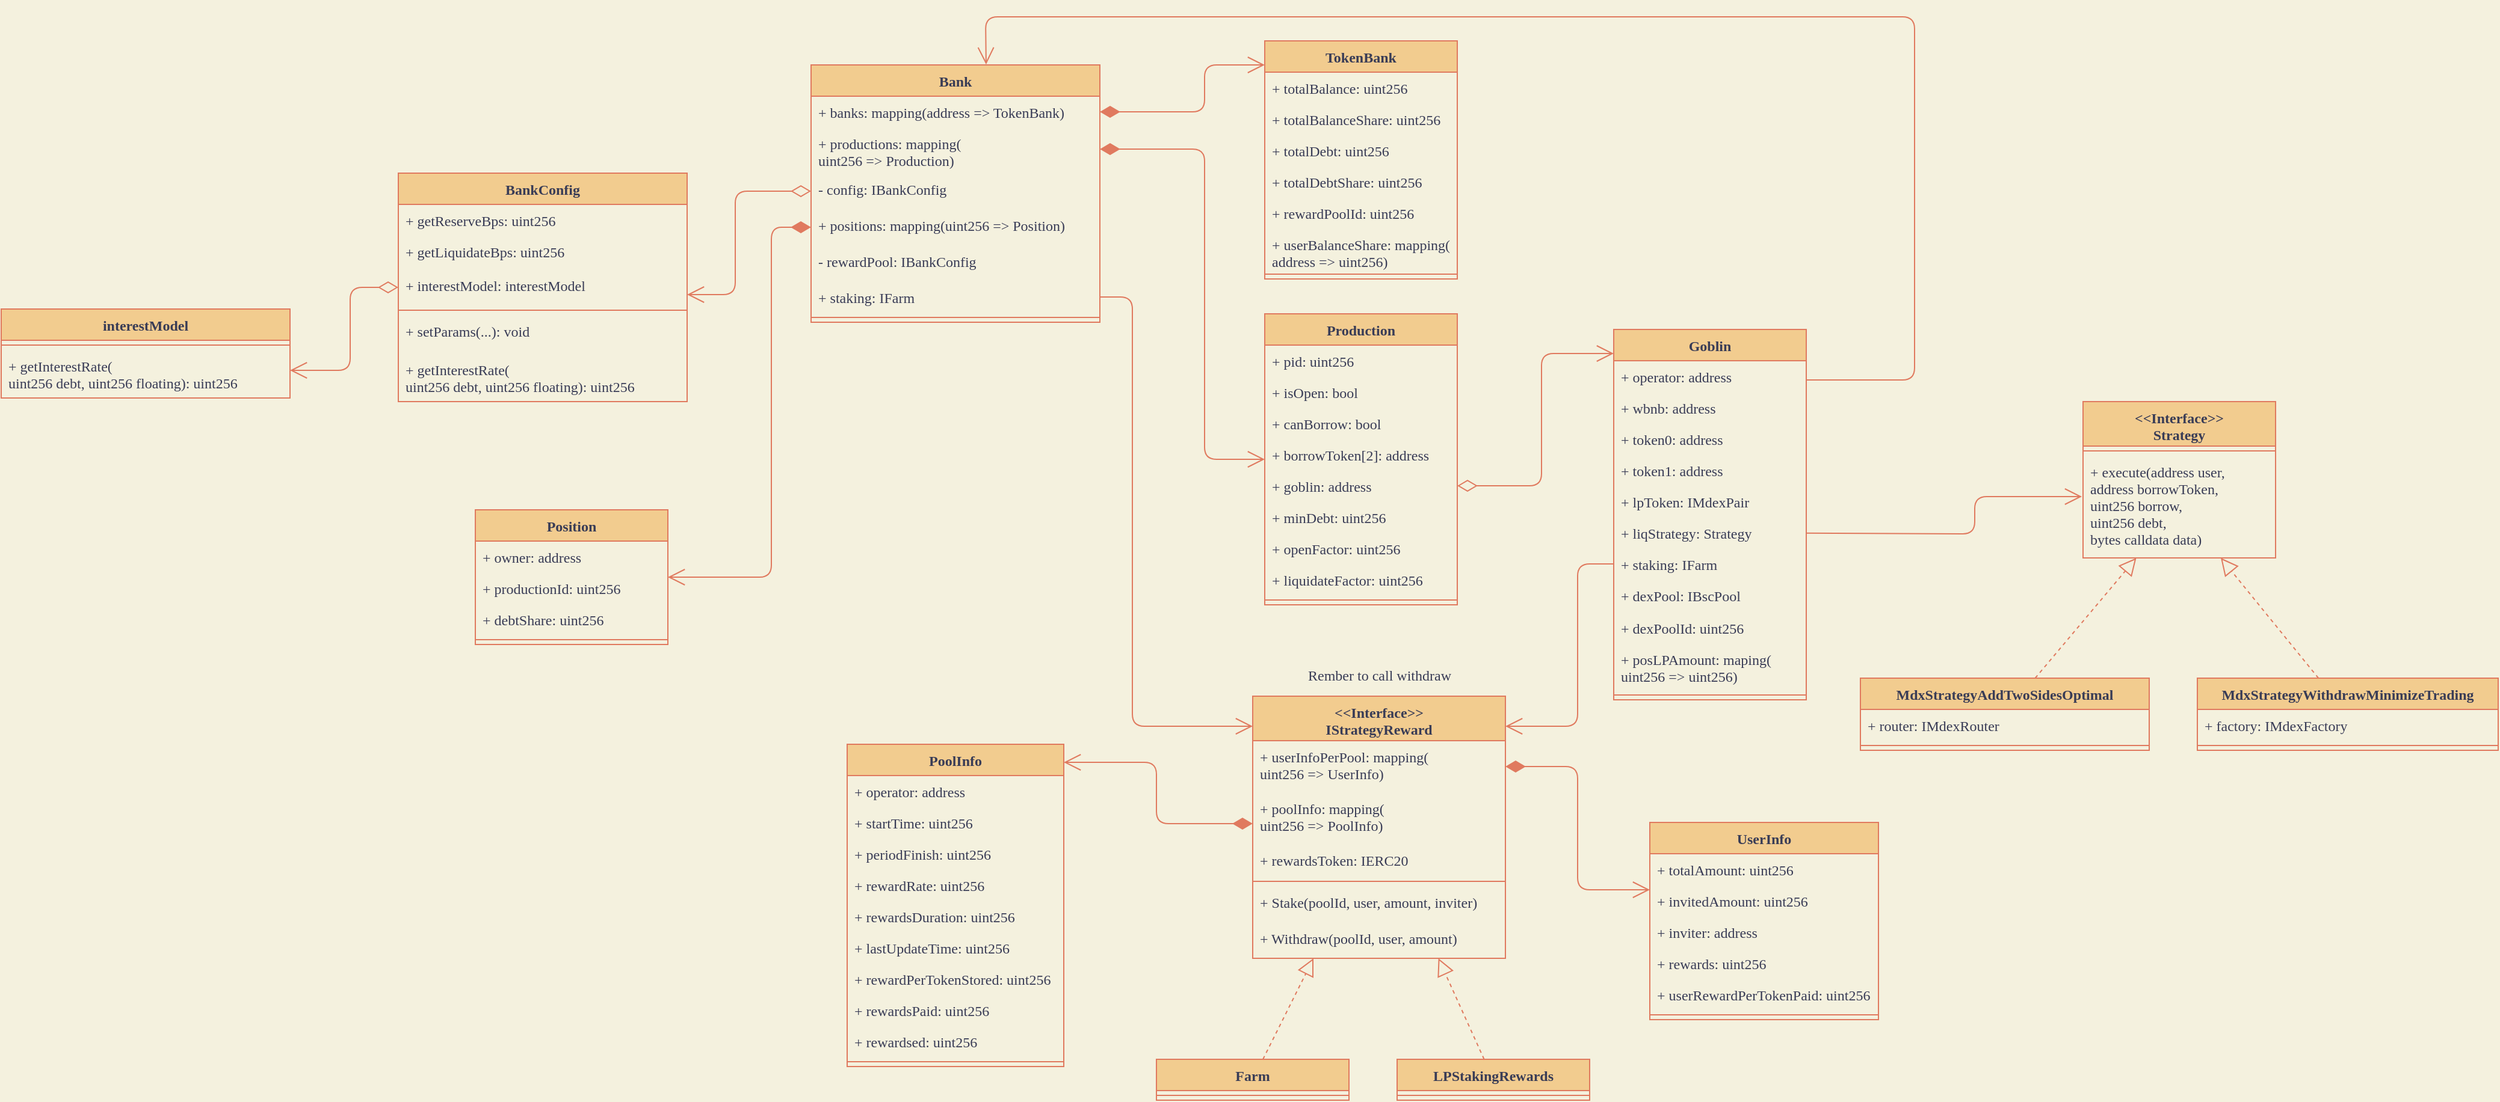 <mxfile>
    <diagram id="jswmAK12UX1AshvY_wTH" name="Page-1">
        <mxGraphModel dx="1374" dy="790" grid="1" gridSize="10" guides="1" tooltips="1" connect="1" arrows="1" fold="1" page="1" pageScale="1" pageWidth="827" pageHeight="1169" background="#F4F1DE" math="0" shadow="0">
            <root>
                <mxCell id="0"/>
                <mxCell id="1" parent="0"/>
                <mxCell id="24" value="Bank" style="swimlane;fontStyle=1;align=center;verticalAlign=top;childLayout=stackLayout;horizontal=1;startSize=26;horizontalStack=0;resizeParent=1;resizeParentMax=0;resizeLast=0;collapsible=1;marginBottom=0;fillColor=#F2CC8F;strokeColor=#E07A5F;fontColor=#393C56;fontFamily=Times New Roman;" parent="1" vertex="1">
                    <mxGeometry x="693" y="60" width="240" height="214" as="geometry"/>
                </mxCell>
                <mxCell id="25" value="+ banks: mapping(address =&gt; TokenBank)" style="text;strokeColor=none;fillColor=none;align=left;verticalAlign=top;spacingLeft=4;spacingRight=4;overflow=hidden;rotatable=0;points=[[0,0.5],[1,0.5]];portConstraint=eastwest;fontColor=#393C56;fontFamily=Times New Roman;" parent="24" vertex="1">
                    <mxGeometry y="26" width="240" height="26" as="geometry"/>
                </mxCell>
                <mxCell id="26" value="+ productions: mapping(&#10;uint256 =&gt; Production)" style="text;strokeColor=none;fillColor=none;align=left;verticalAlign=top;spacingLeft=4;spacingRight=4;overflow=hidden;rotatable=0;points=[[0,0.5],[1,0.5]];portConstraint=eastwest;fontColor=#393C56;fontFamily=Times New Roman;" parent="24" vertex="1">
                    <mxGeometry y="52" width="240" height="38" as="geometry"/>
                </mxCell>
                <mxCell id="57" value="- config: IBankConfig" style="text;strokeColor=none;fillColor=none;align=left;verticalAlign=top;spacingLeft=4;spacingRight=4;overflow=hidden;rotatable=0;points=[[0,0.5],[1,0.5]];portConstraint=eastwest;fontColor=#393C56;fontFamily=Times New Roman;" parent="24" vertex="1">
                    <mxGeometry y="90" width="240" height="30" as="geometry"/>
                </mxCell>
                <mxCell id="27" value="+ positions: mapping(uint256 =&gt; Position)" style="text;strokeColor=none;fillColor=none;align=left;verticalAlign=top;spacingLeft=4;spacingRight=4;overflow=hidden;rotatable=0;points=[[0,0.5],[1,0.5]];portConstraint=eastwest;fontColor=#393C56;fontFamily=Times New Roman;" parent="24" vertex="1">
                    <mxGeometry y="120" width="240" height="30" as="geometry"/>
                </mxCell>
                <mxCell id="148" value="- rewardPool: IBankConfig" style="text;strokeColor=none;fillColor=none;align=left;verticalAlign=top;spacingLeft=4;spacingRight=4;overflow=hidden;rotatable=0;points=[[0,0.5],[1,0.5]];portConstraint=eastwest;fontColor=#393C56;fontFamily=Times New Roman;" parent="24" vertex="1">
                    <mxGeometry y="150" width="240" height="30" as="geometry"/>
                </mxCell>
                <mxCell id="153" value="+ staking: IFarm" style="text;strokeColor=none;fillColor=none;align=left;verticalAlign=top;spacingLeft=4;spacingRight=4;overflow=hidden;rotatable=0;points=[[0,0.5],[1,0.5]];portConstraint=eastwest;fontColor=#393C56;fontFamily=Times New Roman;" parent="24" vertex="1">
                    <mxGeometry y="180" width="240" height="26" as="geometry"/>
                </mxCell>
                <mxCell id="28" value="" style="line;strokeWidth=1;fillColor=none;align=left;verticalAlign=middle;spacingTop=-1;spacingLeft=3;spacingRight=3;rotatable=0;labelPosition=right;points=[];portConstraint=eastwest;strokeColor=#E07A5F;fontColor=#393C56;fontFamily=Times New Roman;labelBackgroundColor=#F4F1DE;" parent="24" vertex="1">
                    <mxGeometry y="206" width="240" height="8" as="geometry"/>
                </mxCell>
                <mxCell id="32" value="TokenBank" style="swimlane;fontStyle=1;align=center;verticalAlign=top;childLayout=stackLayout;horizontal=1;startSize=26;horizontalStack=0;resizeParent=1;resizeParentMax=0;resizeLast=0;collapsible=1;marginBottom=0;fillColor=#F2CC8F;strokeColor=#E07A5F;fontColor=#393C56;fontFamily=Times New Roman;" parent="1" vertex="1">
                    <mxGeometry x="1070" y="40.0" width="160" height="198" as="geometry"/>
                </mxCell>
                <mxCell id="33" value="+ totalBalance: uint256" style="text;strokeColor=none;fillColor=none;align=left;verticalAlign=top;spacingLeft=4;spacingRight=4;overflow=hidden;rotatable=0;points=[[0,0.5],[1,0.5]];portConstraint=eastwest;fontColor=#393C56;labelBackgroundColor=none;fontFamily=Times New Roman;" parent="32" vertex="1">
                    <mxGeometry y="26" width="160" height="26" as="geometry"/>
                </mxCell>
                <mxCell id="196" value="+ totalBalanceShare: uint256" style="text;strokeColor=none;fillColor=none;align=left;verticalAlign=top;spacingLeft=4;spacingRight=4;overflow=hidden;rotatable=0;points=[[0,0.5],[1,0.5]];portConstraint=eastwest;fontColor=#393C56;labelBackgroundColor=none;fontFamily=Times New Roman;" parent="32" vertex="1">
                    <mxGeometry y="52" width="160" height="26" as="geometry"/>
                </mxCell>
                <mxCell id="34" value="+ totalDebt: uint256" style="text;strokeColor=none;fillColor=none;align=left;verticalAlign=top;spacingLeft=4;spacingRight=4;overflow=hidden;rotatable=0;points=[[0,0.5],[1,0.5]];portConstraint=eastwest;fontColor=#393C56;fontFamily=Times New Roman;" parent="32" vertex="1">
                    <mxGeometry y="78" width="160" height="26" as="geometry"/>
                </mxCell>
                <mxCell id="37" value="+ totalDebtShare: uint256" style="text;strokeColor=none;fillColor=none;align=left;verticalAlign=top;spacingLeft=4;spacingRight=4;overflow=hidden;rotatable=0;points=[[0,0.5],[1,0.5]];portConstraint=eastwest;fontColor=#393C56;fontFamily=Times New Roman;" parent="32" vertex="1">
                    <mxGeometry y="104" width="160" height="26" as="geometry"/>
                </mxCell>
                <mxCell id="147" value="+ rewardPoolId: uint256" style="text;strokeColor=none;fillColor=none;align=left;verticalAlign=top;spacingLeft=4;spacingRight=4;overflow=hidden;rotatable=0;points=[[0,0.5],[1,0.5]];portConstraint=eastwest;fontColor=#393C56;fontFamily=Times New Roman;" parent="32" vertex="1">
                    <mxGeometry y="130" width="160" height="26" as="geometry"/>
                </mxCell>
                <mxCell id="197" value="+ userBalanceShare: mapping(&#10;address =&gt; uint256)" style="text;strokeColor=none;fillColor=none;align=left;verticalAlign=top;spacingLeft=4;spacingRight=4;overflow=hidden;rotatable=0;points=[[0,0.5],[1,0.5]];portConstraint=eastwest;fontColor=#393C56;fontFamily=Times New Roman;" parent="32" vertex="1">
                    <mxGeometry y="156" width="160" height="34" as="geometry"/>
                </mxCell>
                <mxCell id="35" value="" style="line;strokeWidth=1;fillColor=none;align=left;verticalAlign=middle;spacingTop=-1;spacingLeft=3;spacingRight=3;rotatable=0;labelPosition=right;points=[];portConstraint=eastwest;strokeColor=#E07A5F;fontColor=#393C56;fontFamily=Times New Roman;labelBackgroundColor=#F4F1DE;" parent="32" vertex="1">
                    <mxGeometry y="190" width="160" height="8" as="geometry"/>
                </mxCell>
                <mxCell id="36" value="" style="endArrow=open;html=1;endSize=12;startArrow=diamondThin;startSize=14;startFill=1;edgeStyle=orthogonalEdgeStyle;align=left;verticalAlign=bottom;strokeColor=#E07A5F;fillColor=#F2CC8F;fontColor=#393C56;fontFamily=Times New Roman;labelBackgroundColor=#F4F1DE;" parent="1" source="25" target="32" edge="1">
                    <mxGeometry x="-1" y="3" relative="1" as="geometry">
                        <mxPoint x="933" y="100.004" as="sourcePoint"/>
                        <mxPoint x="989" y="130" as="targetPoint"/>
                        <Array as="points">
                            <mxPoint x="1020" y="99"/>
                            <mxPoint x="1020" y="60"/>
                        </Array>
                    </mxGeometry>
                </mxCell>
                <mxCell id="43" value="Production" style="swimlane;fontStyle=1;align=center;verticalAlign=top;childLayout=stackLayout;horizontal=1;startSize=26;horizontalStack=0;resizeParent=1;resizeParentMax=0;resizeLast=0;collapsible=1;marginBottom=0;fillColor=#F2CC8F;strokeColor=#E07A5F;fontColor=#393C56;fontFamily=Times New Roman;" parent="1" vertex="1">
                    <mxGeometry x="1070" y="267" width="160" height="242" as="geometry"/>
                </mxCell>
                <mxCell id="189" value="+ pid: uint256" style="text;strokeColor=none;fillColor=none;align=left;verticalAlign=top;spacingLeft=4;spacingRight=4;overflow=hidden;rotatable=0;points=[[0,0.5],[1,0.5]];portConstraint=eastwest;fontColor=#393C56;labelBackgroundColor=none;fontFamily=Times New Roman;" parent="43" vertex="1">
                    <mxGeometry y="26" width="160" height="26" as="geometry"/>
                </mxCell>
                <mxCell id="191" value="+ isOpen: bool" style="text;strokeColor=none;fillColor=none;align=left;verticalAlign=top;spacingLeft=4;spacingRight=4;overflow=hidden;rotatable=0;points=[[0,0.5],[1,0.5]];portConstraint=eastwest;fontColor=#393C56;fontFamily=Times New Roman;" parent="43" vertex="1">
                    <mxGeometry y="52" width="160" height="26" as="geometry"/>
                </mxCell>
                <mxCell id="193" value="+ canBorrow: bool" style="text;strokeColor=none;fillColor=none;align=left;verticalAlign=top;spacingLeft=4;spacingRight=4;overflow=hidden;rotatable=0;points=[[0,0.5],[1,0.5]];portConstraint=eastwest;fontColor=#393C56;fontFamily=Times New Roman;" parent="43" vertex="1">
                    <mxGeometry y="78" width="160" height="26" as="geometry"/>
                </mxCell>
                <mxCell id="192" value="+ borrowToken[2]: address" style="text;strokeColor=none;fillColor=none;align=left;verticalAlign=top;spacingLeft=4;spacingRight=4;overflow=hidden;rotatable=0;points=[[0,0.5],[1,0.5]];portConstraint=eastwest;fontColor=#393C56;labelBackgroundColor=none;fontFamily=Times New Roman;" parent="43" vertex="1">
                    <mxGeometry y="104" width="160" height="26" as="geometry"/>
                </mxCell>
                <mxCell id="45" value="+ goblin: address" style="text;strokeColor=none;fillColor=none;align=left;verticalAlign=top;spacingLeft=4;spacingRight=4;overflow=hidden;rotatable=0;points=[[0,0.5],[1,0.5]];portConstraint=eastwest;fontColor=#393C56;fontFamily=Times New Roman;" parent="43" vertex="1">
                    <mxGeometry y="130" width="160" height="26" as="geometry"/>
                </mxCell>
                <mxCell id="194" value="+ minDebt: uint256" style="text;strokeColor=none;fillColor=none;align=left;verticalAlign=top;spacingLeft=4;spacingRight=4;overflow=hidden;rotatable=0;points=[[0,0.5],[1,0.5]];portConstraint=eastwest;fontColor=#393C56;fontFamily=Times New Roman;" parent="43" vertex="1">
                    <mxGeometry y="156" width="160" height="26" as="geometry"/>
                </mxCell>
                <mxCell id="46" value="+ openFactor: uint256" style="text;strokeColor=none;fillColor=none;align=left;verticalAlign=top;spacingLeft=4;spacingRight=4;overflow=hidden;rotatable=0;points=[[0,0.5],[1,0.5]];portConstraint=eastwest;fontColor=#393C56;fontFamily=Times New Roman;" parent="43" vertex="1">
                    <mxGeometry y="182" width="160" height="26" as="geometry"/>
                </mxCell>
                <mxCell id="49" value="+ liquidateFactor: uint256" style="text;strokeColor=none;fillColor=none;align=left;verticalAlign=top;spacingLeft=4;spacingRight=4;overflow=hidden;rotatable=0;points=[[0,0.5],[1,0.5]];portConstraint=eastwest;fontColor=#393C56;fontFamily=Times New Roman;" parent="43" vertex="1">
                    <mxGeometry y="208" width="160" height="26" as="geometry"/>
                </mxCell>
                <mxCell id="47" value="" style="line;strokeWidth=1;fillColor=none;align=left;verticalAlign=middle;spacingTop=-1;spacingLeft=3;spacingRight=3;rotatable=0;labelPosition=right;points=[];portConstraint=eastwest;strokeColor=#E07A5F;fontColor=#393C56;fontFamily=Times New Roman;labelBackgroundColor=#F4F1DE;" parent="43" vertex="1">
                    <mxGeometry y="234" width="160" height="8" as="geometry"/>
                </mxCell>
                <mxCell id="48" value="" style="endArrow=open;html=1;endSize=12;startArrow=diamondThin;startSize=14;startFill=1;edgeStyle=orthogonalEdgeStyle;align=left;verticalAlign=bottom;strokeColor=#E07A5F;fillColor=#F2CC8F;fontColor=#393C56;fontFamily=Times New Roman;labelBackgroundColor=#F4F1DE;" parent="1" source="26" target="43" edge="1">
                    <mxGeometry x="-1" y="3" relative="1" as="geometry">
                        <mxPoint x="937" y="130" as="sourcePoint"/>
                        <mxPoint x="1020" y="280" as="targetPoint"/>
                        <Array as="points">
                            <mxPoint x="1020" y="130"/>
                            <mxPoint x="1020" y="388"/>
                        </Array>
                    </mxGeometry>
                </mxCell>
                <mxCell id="50" value="Position" style="swimlane;fontStyle=1;align=center;verticalAlign=top;childLayout=stackLayout;horizontal=1;startSize=26;horizontalStack=0;resizeParent=1;resizeParentMax=0;resizeLast=0;collapsible=1;marginBottom=0;fillColor=#F2CC8F;strokeColor=#E07A5F;fontColor=#393C56;fontFamily=Times New Roman;" parent="1" vertex="1">
                    <mxGeometry x="414" y="430" width="160" height="112" as="geometry"/>
                </mxCell>
                <mxCell id="51" value="+ owner: address" style="text;strokeColor=none;fillColor=none;align=left;verticalAlign=top;spacingLeft=4;spacingRight=4;overflow=hidden;rotatable=0;points=[[0,0.5],[1,0.5]];portConstraint=eastwest;fontColor=#393C56;labelBackgroundColor=none;fontFamily=Times New Roman;" parent="50" vertex="1">
                    <mxGeometry y="26" width="160" height="26" as="geometry"/>
                </mxCell>
                <mxCell id="52" value="+ productionId: uint256" style="text;strokeColor=none;fillColor=none;align=left;verticalAlign=top;spacingLeft=4;spacingRight=4;overflow=hidden;rotatable=0;points=[[0,0.5],[1,0.5]];portConstraint=eastwest;fontColor=#393C56;fontFamily=Times New Roman;" parent="50" vertex="1">
                    <mxGeometry y="52" width="160" height="26" as="geometry"/>
                </mxCell>
                <mxCell id="53" value="+ debtShare: uint256" style="text;strokeColor=none;fillColor=none;align=left;verticalAlign=top;spacingLeft=4;spacingRight=4;overflow=hidden;rotatable=0;points=[[0,0.5],[1,0.5]];portConstraint=eastwest;fontColor=#393C56;fontFamily=Times New Roman;" parent="50" vertex="1">
                    <mxGeometry y="78" width="160" height="26" as="geometry"/>
                </mxCell>
                <mxCell id="55" value="" style="line;strokeWidth=1;fillColor=none;align=left;verticalAlign=middle;spacingTop=-1;spacingLeft=3;spacingRight=3;rotatable=0;labelPosition=right;points=[];portConstraint=eastwest;strokeColor=#E07A5F;fontColor=#393C56;fontFamily=Times New Roman;labelBackgroundColor=#F4F1DE;" parent="50" vertex="1">
                    <mxGeometry y="104" width="160" height="8" as="geometry"/>
                </mxCell>
                <mxCell id="56" value="" style="endArrow=open;html=1;endSize=12;startArrow=diamondThin;startSize=14;startFill=1;edgeStyle=orthogonalEdgeStyle;align=left;verticalAlign=bottom;strokeColor=#E07A5F;fillColor=#F2CC8F;fontColor=#393C56;fontFamily=Times New Roman;labelBackgroundColor=#F4F1DE;" parent="1" source="27" target="50" edge="1">
                    <mxGeometry x="-1" y="3" relative="1" as="geometry">
                        <mxPoint x="670" y="210" as="sourcePoint"/>
                        <mxPoint x="1020" y="440" as="targetPoint"/>
                        <Array as="points">
                            <mxPoint x="660" y="195"/>
                            <mxPoint x="660" y="486"/>
                        </Array>
                    </mxGeometry>
                </mxCell>
                <mxCell id="58" value="BankConfig" style="swimlane;fontStyle=1;align=center;verticalAlign=top;childLayout=stackLayout;horizontal=1;startSize=26;horizontalStack=0;resizeParent=1;resizeParentMax=0;resizeLast=0;collapsible=1;marginBottom=0;fillColor=#F2CC8F;strokeColor=#E07A5F;fontColor=#393C56;fontFamily=Times New Roman;" parent="1" vertex="1">
                    <mxGeometry x="350" y="150" width="240" height="190" as="geometry"/>
                </mxCell>
                <mxCell id="59" value="+ getReserveBps: uint256" style="text;strokeColor=none;fillColor=none;align=left;verticalAlign=top;spacingLeft=4;spacingRight=4;overflow=hidden;rotatable=0;points=[[0,0.5],[1,0.5]];portConstraint=eastwest;fontColor=#393C56;fontFamily=Times New Roman;" parent="58" vertex="1">
                    <mxGeometry y="26" width="240" height="26" as="geometry"/>
                </mxCell>
                <mxCell id="60" value="+ getLiquidateBps: uint256" style="text;strokeColor=none;fillColor=none;align=left;verticalAlign=top;spacingLeft=4;spacingRight=4;overflow=hidden;rotatable=0;points=[[0,0.5],[1,0.5]];portConstraint=eastwest;fontColor=#393C56;fontFamily=Times New Roman;" parent="58" vertex="1">
                    <mxGeometry y="52" width="240" height="28" as="geometry"/>
                </mxCell>
                <mxCell id="61" value="+ interestModel: interestModel" style="text;strokeColor=none;fillColor=none;align=left;verticalAlign=top;spacingLeft=4;spacingRight=4;overflow=hidden;rotatable=0;points=[[0,0.5],[1,0.5]];portConstraint=eastwest;fontColor=#393C56;fontFamily=Times New Roman;" parent="58" vertex="1">
                    <mxGeometry y="80" width="240" height="30" as="geometry"/>
                </mxCell>
                <mxCell id="63" value="" style="line;strokeWidth=1;fillColor=none;align=left;verticalAlign=middle;spacingTop=-1;spacingLeft=3;spacingRight=3;rotatable=0;labelPosition=right;points=[];portConstraint=eastwest;strokeColor=#E07A5F;fontColor=#393C56;fontFamily=Times New Roman;labelBackgroundColor=#F4F1DE;" parent="58" vertex="1">
                    <mxGeometry y="110" width="240" height="8" as="geometry"/>
                </mxCell>
                <mxCell id="64" value="+ setParams(...): void" style="text;strokeColor=none;fillColor=none;align=left;verticalAlign=top;spacingLeft=4;spacingRight=4;overflow=hidden;rotatable=0;points=[[0,0.5],[1,0.5]];portConstraint=eastwest;fontColor=#393C56;html=1;fontFamily=Times New Roman;" parent="58" vertex="1">
                    <mxGeometry y="118" width="240" height="32" as="geometry"/>
                </mxCell>
                <mxCell id="65" value="+ getInterestRate(&lt;br&gt;uint256 debt, uint256 floating): uint256" style="text;strokeColor=none;fillColor=none;align=left;verticalAlign=top;spacingLeft=4;spacingRight=4;overflow=hidden;rotatable=0;points=[[0,0.5],[1,0.5]];portConstraint=eastwest;fontColor=#393C56;html=1;fontFamily=Times New Roman;" parent="58" vertex="1">
                    <mxGeometry y="150" width="240" height="40" as="geometry"/>
                </mxCell>
                <mxCell id="67" value="interestModel" style="swimlane;fontStyle=1;align=center;verticalAlign=top;childLayout=stackLayout;horizontal=1;startSize=26;horizontalStack=0;resizeParent=1;resizeParentMax=0;resizeLast=0;collapsible=1;marginBottom=0;fillColor=#F2CC8F;strokeColor=#E07A5F;fontColor=#393C56;fontFamily=Times New Roman;" parent="1" vertex="1">
                    <mxGeometry x="20" y="263" width="240" height="74" as="geometry"/>
                </mxCell>
                <mxCell id="72" value="" style="line;strokeWidth=1;fillColor=none;align=left;verticalAlign=middle;spacingTop=-1;spacingLeft=3;spacingRight=3;rotatable=0;labelPosition=right;points=[];portConstraint=eastwest;strokeColor=#E07A5F;fontColor=#393C56;fontFamily=Times New Roman;labelBackgroundColor=#F4F1DE;" parent="67" vertex="1">
                    <mxGeometry y="26" width="240" height="8" as="geometry"/>
                </mxCell>
                <mxCell id="74" value="+ getInterestRate(&lt;br&gt;uint256 debt, uint256 floating): uint256" style="text;strokeColor=none;fillColor=none;align=left;verticalAlign=top;spacingLeft=4;spacingRight=4;overflow=hidden;rotatable=0;points=[[0,0.5],[1,0.5]];portConstraint=eastwest;fontColor=#393C56;html=1;fontFamily=Times New Roman;" parent="67" vertex="1">
                    <mxGeometry y="34" width="240" height="40" as="geometry"/>
                </mxCell>
                <mxCell id="77" value="" style="endArrow=open;html=1;endSize=12;startArrow=diamondThin;startSize=14;startFill=0;edgeStyle=orthogonalEdgeStyle;align=left;verticalAlign=bottom;strokeColor=#E07A5F;fontColor=#393C56;fontFamily=Times New Roman;labelBackgroundColor=#F4F1DE;" parent="1" edge="1">
                    <mxGeometry x="-1" y="3" relative="1" as="geometry">
                        <mxPoint x="350" y="245" as="sourcePoint"/>
                        <mxPoint x="260" y="314" as="targetPoint"/>
                        <Array as="points">
                            <mxPoint x="310" y="245"/>
                            <mxPoint x="310" y="314"/>
                        </Array>
                    </mxGeometry>
                </mxCell>
                <mxCell id="78" value="" style="endArrow=open;html=1;endSize=12;startArrow=diamondThin;startSize=14;startFill=0;edgeStyle=orthogonalEdgeStyle;align=left;verticalAlign=bottom;strokeColor=#E07A5F;fontColor=#393C56;fontFamily=Times New Roman;labelBackgroundColor=#F4F1DE;" parent="1" source="57" edge="1">
                    <mxGeometry x="-1" y="3" relative="1" as="geometry">
                        <mxPoint x="640" y="180" as="sourcePoint"/>
                        <mxPoint x="590" y="251" as="targetPoint"/>
                        <Array as="points">
                            <mxPoint x="630" y="165"/>
                            <mxPoint x="630" y="251"/>
                        </Array>
                    </mxGeometry>
                </mxCell>
                <mxCell id="82" value="" style="endArrow=open;html=1;endSize=12;startArrow=diamondThin;startSize=14;startFill=0;edgeStyle=orthogonalEdgeStyle;align=left;verticalAlign=bottom;strokeColor=#E07A5F;fontColor=#393C56;fontFamily=Times New Roman;labelBackgroundColor=#F4F1DE;" parent="1" source="45" target="83" edge="1">
                    <mxGeometry x="-1" y="3" relative="1" as="geometry">
                        <mxPoint x="1300" y="240" as="sourcePoint"/>
                        <mxPoint x="1320" y="360" as="targetPoint"/>
                        <Array as="points">
                            <mxPoint x="1300" y="410"/>
                            <mxPoint x="1300" y="300"/>
                        </Array>
                    </mxGeometry>
                </mxCell>
                <mxCell id="83" value="Goblin" style="swimlane;fontStyle=1;align=center;verticalAlign=top;childLayout=stackLayout;horizontal=1;startSize=26;horizontalStack=0;resizeParent=1;resizeParentMax=0;resizeLast=0;collapsible=1;marginBottom=0;fillColor=#F2CC8F;strokeColor=#E07A5F;fontColor=#393C56;fontFamily=Times New Roman;" parent="1" vertex="1">
                    <mxGeometry x="1360" y="280" width="160" height="308" as="geometry"/>
                </mxCell>
                <mxCell id="87" value="+ operator: address" style="text;strokeColor=none;fillColor=none;align=left;verticalAlign=top;spacingLeft=4;spacingRight=4;overflow=hidden;rotatable=0;points=[[0,0.5],[1,0.5]];portConstraint=eastwest;fontColor=#393C56;fontFamily=Times New Roman;" parent="83" vertex="1">
                    <mxGeometry y="26" width="160" height="26" as="geometry"/>
                </mxCell>
                <mxCell id="84" value="+ wbnb: address" style="text;strokeColor=none;fillColor=none;align=left;verticalAlign=top;spacingLeft=4;spacingRight=4;overflow=hidden;rotatable=0;points=[[0,0.5],[1,0.5]];portConstraint=eastwest;fontColor=#393C56;labelBackgroundColor=none;fontFamily=Times New Roman;" parent="83" vertex="1">
                    <mxGeometry y="52" width="160" height="26" as="geometry"/>
                </mxCell>
                <mxCell id="85" value="+ token0: address" style="text;strokeColor=none;fillColor=none;align=left;verticalAlign=top;spacingLeft=4;spacingRight=4;overflow=hidden;rotatable=0;points=[[0,0.5],[1,0.5]];portConstraint=eastwest;fontColor=#393C56;fontFamily=Times New Roman;" parent="83" vertex="1">
                    <mxGeometry y="78" width="160" height="26" as="geometry"/>
                </mxCell>
                <mxCell id="86" value="+ token1: address" style="text;strokeColor=none;fillColor=none;align=left;verticalAlign=top;spacingLeft=4;spacingRight=4;overflow=hidden;rotatable=0;points=[[0,0.5],[1,0.5]];portConstraint=eastwest;fontColor=#393C56;fontFamily=Times New Roman;" parent="83" vertex="1">
                    <mxGeometry y="104" width="160" height="26" as="geometry"/>
                </mxCell>
                <mxCell id="89" value="+ lpToken: IMdexPair" style="text;strokeColor=none;fillColor=none;align=left;verticalAlign=top;spacingLeft=4;spacingRight=4;overflow=hidden;rotatable=0;points=[[0,0.5],[1,0.5]];portConstraint=eastwest;fontColor=#393C56;fontFamily=Times New Roman;" parent="83" vertex="1">
                    <mxGeometry y="130" width="160" height="26" as="geometry"/>
                </mxCell>
                <mxCell id="90" value="+ liqStrategy: Strategy" style="text;strokeColor=none;fillColor=none;align=left;verticalAlign=top;spacingLeft=4;spacingRight=4;overflow=hidden;rotatable=0;points=[[0,0.5],[1,0.5]];portConstraint=eastwest;fontColor=#393C56;fontFamily=Times New Roman;" parent="83" vertex="1">
                    <mxGeometry y="156" width="160" height="26" as="geometry"/>
                </mxCell>
                <mxCell id="91" value="+ staking: IFarm" style="text;strokeColor=none;fillColor=none;align=left;verticalAlign=top;spacingLeft=4;spacingRight=4;overflow=hidden;rotatable=0;points=[[0,0.5],[1,0.5]];portConstraint=eastwest;fontColor=#393C56;fontFamily=Times New Roman;" parent="83" vertex="1">
                    <mxGeometry y="182" width="160" height="26" as="geometry"/>
                </mxCell>
                <mxCell id="177" value="+ dexPool: IBscPool" style="text;strokeColor=none;fillColor=none;align=left;verticalAlign=top;spacingLeft=4;spacingRight=4;overflow=hidden;rotatable=0;points=[[0,0.5],[1,0.5]];portConstraint=eastwest;fontColor=#393C56;fontFamily=Times New Roman;" parent="83" vertex="1">
                    <mxGeometry y="208" width="160" height="27" as="geometry"/>
                </mxCell>
                <mxCell id="166" value="+ dexPoolId: uint256" style="text;strokeColor=none;fillColor=none;align=left;verticalAlign=top;spacingLeft=4;spacingRight=4;overflow=hidden;rotatable=0;points=[[0,0.5],[1,0.5]];portConstraint=eastwest;fontColor=#393C56;fontFamily=Times New Roman;" parent="83" vertex="1">
                    <mxGeometry y="235" width="160" height="26" as="geometry"/>
                </mxCell>
                <mxCell id="198" value="+ posLPAmount: maping(&#10;uint256 =&gt; uint256)" style="text;strokeColor=none;fillColor=none;align=left;verticalAlign=top;spacingLeft=4;spacingRight=4;overflow=hidden;rotatable=0;points=[[0,0.5],[1,0.5]];portConstraint=eastwest;fontColor=#393C56;fontFamily=Times New Roman;" parent="83" vertex="1">
                    <mxGeometry y="261" width="160" height="39" as="geometry"/>
                </mxCell>
                <mxCell id="88" value="" style="line;strokeWidth=1;fillColor=none;align=left;verticalAlign=middle;spacingTop=-1;spacingLeft=3;spacingRight=3;rotatable=0;labelPosition=right;points=[];portConstraint=eastwest;strokeColor=#E07A5F;fontColor=#393C56;fontFamily=Times New Roman;labelBackgroundColor=#F4F1DE;" parent="83" vertex="1">
                    <mxGeometry y="300" width="160" height="8" as="geometry"/>
                </mxCell>
                <mxCell id="92" value="" style="endArrow=open;endFill=1;endSize=12;html=1;strokeColor=#E07A5F;fillColor=#F2CC8F;fontColor=#393C56;entryX=0.606;entryY=-0.002;entryDx=0;entryDy=0;entryPerimeter=0;exitX=1;exitY=0.615;exitDx=0;exitDy=0;exitPerimeter=0;fontFamily=Times New Roman;labelBackgroundColor=#F4F1DE;" parent="1" source="87" target="24" edge="1">
                    <mxGeometry width="160" relative="1" as="geometry">
                        <mxPoint x="1520" y="400" as="sourcePoint"/>
                        <mxPoint x="900" y="30" as="targetPoint"/>
                        <Array as="points">
                            <mxPoint x="1610" y="322"/>
                            <mxPoint x="1610" y="20"/>
                            <mxPoint x="1240" y="20"/>
                            <mxPoint x="838" y="20"/>
                        </Array>
                    </mxGeometry>
                </mxCell>
                <mxCell id="110" value="Farm" style="swimlane;fontStyle=1;align=center;verticalAlign=top;childLayout=stackLayout;horizontal=1;startSize=26;horizontalStack=0;resizeParent=1;resizeParentMax=0;resizeLast=0;collapsible=1;marginBottom=0;fillColor=#F2CC8F;strokeColor=#E07A5F;fontColor=#393C56;fontFamily=Times New Roman;" parent="1" vertex="1">
                    <mxGeometry x="980" y="887" width="160" height="34" as="geometry"/>
                </mxCell>
                <mxCell id="113" value="" style="line;strokeWidth=1;fillColor=none;align=left;verticalAlign=middle;spacingTop=-1;spacingLeft=3;spacingRight=3;rotatable=0;labelPosition=right;points=[];portConstraint=eastwest;strokeColor=#E07A5F;fontColor=#393C56;fontFamily=Times New Roman;labelBackgroundColor=#F4F1DE;" parent="110" vertex="1">
                    <mxGeometry y="26" width="160" height="8" as="geometry"/>
                </mxCell>
                <mxCell id="127" value="&lt;&lt;Interface&gt;&gt;&#10;Strategy" style="swimlane;fontStyle=1;align=center;verticalAlign=top;childLayout=stackLayout;horizontal=1;startSize=37;horizontalStack=0;resizeParent=1;resizeParentMax=0;resizeLast=0;collapsible=1;marginBottom=0;rounded=0;sketch=0;strokeColor=#E07A5F;fillColor=#F2CC8F;fontColor=#393C56;fontFamily=Times New Roman;" parent="1" vertex="1">
                    <mxGeometry x="1750" y="340" width="160" height="130" as="geometry"/>
                </mxCell>
                <mxCell id="129" value="" style="line;strokeWidth=1;fillColor=none;align=left;verticalAlign=middle;spacingTop=-1;spacingLeft=3;spacingRight=3;rotatable=0;labelPosition=right;points=[];portConstraint=eastwest;strokeColor=#E07A5F;fontColor=#393C56;fontFamily=Times New Roman;labelBackgroundColor=#F4F1DE;" parent="127" vertex="1">
                    <mxGeometry y="37" width="160" height="8" as="geometry"/>
                </mxCell>
                <mxCell id="130" value="+ execute(address user, &#10;address borrowToken, &#10;uint256 borrow, &#10;uint256 debt, &#10;bytes calldata data)" style="text;strokeColor=none;fillColor=none;align=left;verticalAlign=top;spacingLeft=4;spacingRight=4;overflow=hidden;rotatable=0;points=[[0,0.5],[1,0.5]];portConstraint=eastwest;fontColor=#393C56;fontFamily=Times New Roman;" parent="127" vertex="1">
                    <mxGeometry y="45" width="160" height="85" as="geometry"/>
                </mxCell>
                <mxCell id="131" value="MdxStrategyAddTwoSidesOptimal" style="swimlane;fontStyle=1;align=center;verticalAlign=top;childLayout=stackLayout;horizontal=1;startSize=26;horizontalStack=0;resizeParent=1;resizeParentMax=0;resizeLast=0;collapsible=1;marginBottom=0;rounded=0;sketch=0;strokeColor=#E07A5F;fillColor=#F2CC8F;fontColor=#393C56;fontFamily=Times New Roman;" parent="1" vertex="1">
                    <mxGeometry x="1565" y="570" width="240" height="60" as="geometry">
                        <mxRectangle x="1630" y="560" width="230" height="26" as="alternateBounds"/>
                    </mxGeometry>
                </mxCell>
                <mxCell id="132" value="+ router: IMdexRouter" style="text;strokeColor=none;fillColor=none;align=left;verticalAlign=top;spacingLeft=4;spacingRight=4;overflow=hidden;rotatable=0;points=[[0,0.5],[1,0.5]];portConstraint=eastwest;fontColor=#393C56;fontFamily=Times New Roman;" parent="131" vertex="1">
                    <mxGeometry y="26" width="240" height="26" as="geometry"/>
                </mxCell>
                <mxCell id="133" value="" style="line;strokeWidth=1;fillColor=none;align=left;verticalAlign=middle;spacingTop=-1;spacingLeft=3;spacingRight=3;rotatable=0;labelPosition=right;points=[];portConstraint=eastwest;strokeColor=#E07A5F;fontColor=#393C56;fontFamily=Times New Roman;labelBackgroundColor=#F4F1DE;" parent="131" vertex="1">
                    <mxGeometry y="52" width="240" height="8" as="geometry"/>
                </mxCell>
                <mxCell id="135" value="MdxStrategyWithdrawMinimizeTrading" style="swimlane;fontStyle=1;align=center;verticalAlign=top;childLayout=stackLayout;horizontal=1;startSize=26;horizontalStack=0;resizeParent=1;resizeParentMax=0;resizeLast=0;collapsible=1;marginBottom=0;rounded=0;sketch=0;strokeColor=#E07A5F;fillColor=#F2CC8F;fontColor=#393C56;fontFamily=Times New Roman;" parent="1" vertex="1">
                    <mxGeometry x="1845" y="570" width="250" height="60" as="geometry"/>
                </mxCell>
                <mxCell id="136" value="+ factory: IMdexFactory" style="text;strokeColor=none;fillColor=none;align=left;verticalAlign=top;spacingLeft=4;spacingRight=4;overflow=hidden;rotatable=0;points=[[0,0.5],[1,0.5]];portConstraint=eastwest;fontColor=#393C56;fontFamily=Times New Roman;" parent="135" vertex="1">
                    <mxGeometry y="26" width="250" height="26" as="geometry"/>
                </mxCell>
                <mxCell id="137" value="" style="line;strokeWidth=1;fillColor=none;align=left;verticalAlign=middle;spacingTop=-1;spacingLeft=3;spacingRight=3;rotatable=0;labelPosition=right;points=[];portConstraint=eastwest;strokeColor=#E07A5F;fontColor=#393C56;fontFamily=Times New Roman;labelBackgroundColor=#F4F1DE;" parent="135" vertex="1">
                    <mxGeometry y="52" width="250" height="8" as="geometry"/>
                </mxCell>
                <mxCell id="139" value="" style="endArrow=block;dashed=1;endFill=0;endSize=12;html=1;strokeColor=#E07A5F;fillColor=#F2CC8F;fontColor=#393C56;fontFamily=Times New Roman;labelBackgroundColor=#F4F1DE;" parent="1" source="131" target="130" edge="1">
                    <mxGeometry width="160" relative="1" as="geometry">
                        <mxPoint x="1690" y="540" as="sourcePoint"/>
                        <mxPoint x="1850" y="540" as="targetPoint"/>
                    </mxGeometry>
                </mxCell>
                <mxCell id="141" value="" style="endArrow=block;dashed=1;endFill=0;endSize=12;html=1;strokeColor=#E07A5F;fillColor=#F2CC8F;fontColor=#393C56;fontFamily=Times New Roman;labelBackgroundColor=#F4F1DE;" parent="1" source="135" target="130" edge="1">
                    <mxGeometry width="160" relative="1" as="geometry">
                        <mxPoint x="1880" y="558.13" as="sourcePoint"/>
                        <mxPoint x="2035" y="460" as="targetPoint"/>
                    </mxGeometry>
                </mxCell>
                <mxCell id="149" value="&lt;&lt;Interface&gt;&gt;&#10;IStrategyReward" style="swimlane;fontStyle=1;align=center;verticalAlign=top;childLayout=stackLayout;horizontal=1;startSize=37;horizontalStack=0;resizeParent=1;resizeParentMax=0;resizeLast=0;collapsible=1;marginBottom=0;rounded=0;sketch=0;strokeColor=#E07A5F;fillColor=#F2CC8F;fontColor=#393C56;fontFamily=Times New Roman;" parent="1" vertex="1">
                    <mxGeometry x="1060" y="585" width="210" height="218" as="geometry"/>
                </mxCell>
                <mxCell id="162" value="+ userInfoPerPool: mapping(&#10;uint256 =&gt; UserInfo)" style="text;strokeColor=none;fillColor=none;align=left;verticalAlign=top;spacingLeft=4;spacingRight=4;overflow=hidden;rotatable=0;points=[[0,0.5],[1,0.5]];portConstraint=eastwest;fontColor=#393C56;fontFamily=Times New Roman;" parent="149" vertex="1">
                    <mxGeometry y="37" width="210" height="43" as="geometry"/>
                </mxCell>
                <mxCell id="163" value="+ poolInfo: mapping(&#10;uint256 =&gt; PoolInfo)" style="text;strokeColor=none;fillColor=none;align=left;verticalAlign=top;spacingLeft=4;spacingRight=4;overflow=hidden;rotatable=0;points=[[0,0.5],[1,0.5]];portConstraint=eastwest;fontColor=#393C56;fontFamily=Times New Roman;" parent="149" vertex="1">
                    <mxGeometry y="80" width="210" height="43" as="geometry"/>
                </mxCell>
                <mxCell id="180" value="+ rewardsToken: IERC20" style="text;strokeColor=none;fillColor=none;align=left;verticalAlign=top;spacingLeft=4;spacingRight=4;overflow=hidden;rotatable=0;points=[[0,0.5],[1,0.5]];portConstraint=eastwest;fontColor=#393C56;fontFamily=Times New Roman;" parent="149" vertex="1">
                    <mxGeometry y="123" width="210" height="27" as="geometry"/>
                </mxCell>
                <mxCell id="150" value="" style="line;strokeWidth=1;fillColor=none;align=left;verticalAlign=middle;spacingTop=-1;spacingLeft=3;spacingRight=3;rotatable=0;labelPosition=right;points=[];portConstraint=eastwest;strokeColor=#E07A5F;fontColor=#393C56;fontFamily=Times New Roman;labelBackgroundColor=#F4F1DE;" parent="149" vertex="1">
                    <mxGeometry y="150" width="210" height="8" as="geometry"/>
                </mxCell>
                <mxCell id="151" value="+ Stake(poolId, user, amount, inviter)" style="text;strokeColor=none;fillColor=none;align=left;verticalAlign=top;spacingLeft=4;spacingRight=4;overflow=hidden;rotatable=0;points=[[0,0.5],[1,0.5]];portConstraint=eastwest;fontColor=#393C56;fontFamily=Times New Roman;" parent="149" vertex="1">
                    <mxGeometry y="158" width="210" height="30" as="geometry"/>
                </mxCell>
                <mxCell id="155" value="+ Withdraw(poolId, user, amount)" style="text;strokeColor=none;fillColor=none;align=left;verticalAlign=top;spacingLeft=4;spacingRight=4;overflow=hidden;rotatable=0;points=[[0,0.5],[1,0.5]];portConstraint=eastwest;fontColor=#393C56;fontFamily=Times New Roman;" parent="149" vertex="1">
                    <mxGeometry y="188" width="210" height="30" as="geometry"/>
                </mxCell>
                <mxCell id="152" value="" style="endArrow=open;html=1;edgeStyle=orthogonalEdgeStyle;strokeColor=#E07A5F;fillColor=#F2CC8F;fontColor=#393C56;endFill=0;endSize=12;fontFamily=Times New Roman;labelBackgroundColor=#F4F1DE;" parent="1" source="91" target="149" edge="1">
                    <mxGeometry relative="1" as="geometry">
                        <mxPoint x="1410" y="475.0" as="sourcePoint"/>
                        <mxPoint x="1350" y="760" as="targetPoint"/>
                        <Array as="points">
                            <mxPoint x="1330" y="475"/>
                            <mxPoint x="1330" y="610"/>
                        </Array>
                    </mxGeometry>
                </mxCell>
                <mxCell id="154" value="" style="endArrow=open;html=1;edgeStyle=orthogonalEdgeStyle;strokeColor=#E07A5F;fillColor=#F2CC8F;fontColor=#393C56;endFill=0;endSize=12;fontFamily=Times New Roman;labelBackgroundColor=#F4F1DE;" parent="1" source="153" target="149" edge="1">
                    <mxGeometry relative="1" as="geometry">
                        <mxPoint x="970" y="210" as="sourcePoint"/>
                        <mxPoint x="960" y="750" as="targetPoint"/>
                        <Array as="points">
                            <mxPoint x="960" y="253"/>
                            <mxPoint x="960" y="610"/>
                        </Array>
                    </mxGeometry>
                </mxCell>
                <mxCell id="156" value="LPStakingRewards" style="swimlane;fontStyle=1;align=center;verticalAlign=top;childLayout=stackLayout;horizontal=1;startSize=26;horizontalStack=0;resizeParent=1;resizeParentMax=0;resizeLast=0;collapsible=1;marginBottom=0;fillColor=#F2CC8F;strokeColor=#E07A5F;fontColor=#393C56;fontFamily=Times New Roman;" parent="1" vertex="1">
                    <mxGeometry x="1180" y="887" width="160" height="34" as="geometry"/>
                </mxCell>
                <mxCell id="159" value="" style="line;strokeWidth=1;fillColor=none;align=left;verticalAlign=middle;spacingTop=-1;spacingLeft=3;spacingRight=3;rotatable=0;labelPosition=right;points=[];portConstraint=eastwest;strokeColor=#E07A5F;fontColor=#393C56;fontFamily=Times New Roman;labelBackgroundColor=#F4F1DE;" parent="156" vertex="1">
                    <mxGeometry y="26" width="160" height="8" as="geometry"/>
                </mxCell>
                <mxCell id="160" value="" style="endArrow=block;dashed=1;endFill=0;endSize=12;html=1;strokeColor=#E07A5F;fillColor=#F2CC8F;fontColor=#393C56;fontFamily=Times New Roman;labelBackgroundColor=#F4F1DE;" parent="1" source="110" target="149" edge="1">
                    <mxGeometry width="160" relative="1" as="geometry">
                        <mxPoint x="1060" y="840" as="sourcePoint"/>
                        <mxPoint x="1134.055" y="750" as="targetPoint"/>
                    </mxGeometry>
                </mxCell>
                <mxCell id="161" value="" style="endArrow=block;dashed=1;endFill=0;endSize=12;html=1;strokeColor=#E07A5F;fillColor=#F2CC8F;fontColor=#393C56;fontFamily=Times New Roman;labelBackgroundColor=#F4F1DE;" parent="1" source="156" target="149" edge="1">
                    <mxGeometry width="160" relative="1" as="geometry">
                        <mxPoint x="1160.005" y="855" as="sourcePoint"/>
                        <mxPoint x="1211.908" y="780" as="targetPoint"/>
                    </mxGeometry>
                </mxCell>
                <mxCell id="164" value="PoolInfo" style="swimlane;fontStyle=1;align=center;verticalAlign=top;childLayout=stackLayout;horizontal=1;startSize=26;horizontalStack=0;resizeParent=1;resizeParentMax=0;resizeLast=0;collapsible=1;marginBottom=0;fillColor=#F2CC8F;strokeColor=#E07A5F;fontColor=#393C56;fontFamily=Times New Roman;" parent="1" vertex="1">
                    <mxGeometry x="723" y="625" width="180" height="268" as="geometry"/>
                </mxCell>
                <mxCell id="165" value="+ operator: address" style="text;strokeColor=none;fillColor=none;align=left;verticalAlign=top;spacingLeft=4;spacingRight=4;overflow=hidden;rotatable=0;points=[[0,0.5],[1,0.5]];portConstraint=eastwest;fontColor=#393C56;labelBackgroundColor=none;fontFamily=Times New Roman;" parent="164" vertex="1">
                    <mxGeometry y="26" width="180" height="26" as="geometry"/>
                </mxCell>
                <mxCell id="167" value="+ startTime: uint256" style="text;strokeColor=none;fillColor=none;align=left;verticalAlign=top;spacingLeft=4;spacingRight=4;overflow=hidden;rotatable=0;points=[[0,0.5],[1,0.5]];portConstraint=eastwest;fontColor=#393C56;fontFamily=Times New Roman;" parent="164" vertex="1">
                    <mxGeometry y="52" width="180" height="26" as="geometry"/>
                </mxCell>
                <mxCell id="181" value="+ periodFinish: uint256" style="text;strokeColor=none;fillColor=none;align=left;verticalAlign=top;spacingLeft=4;spacingRight=4;overflow=hidden;rotatable=0;points=[[0,0.5],[1,0.5]];portConstraint=eastwest;fontColor=#393C56;fontFamily=Times New Roman;" parent="164" vertex="1">
                    <mxGeometry y="78" width="180" height="26" as="geometry"/>
                </mxCell>
                <mxCell id="182" value="+ rewardRate: uint256" style="text;strokeColor=none;fillColor=none;align=left;verticalAlign=top;spacingLeft=4;spacingRight=4;overflow=hidden;rotatable=0;points=[[0,0.5],[1,0.5]];portConstraint=eastwest;fontColor=#393C56;fontFamily=Times New Roman;" parent="164" vertex="1">
                    <mxGeometry y="104" width="180" height="26" as="geometry"/>
                </mxCell>
                <mxCell id="183" value="+ rewardsDuration: uint256" style="text;strokeColor=none;fillColor=none;align=left;verticalAlign=top;spacingLeft=4;spacingRight=4;overflow=hidden;rotatable=0;points=[[0,0.5],[1,0.5]];portConstraint=eastwest;fontColor=#393C56;fontFamily=Times New Roman;" parent="164" vertex="1">
                    <mxGeometry y="130" width="180" height="26" as="geometry"/>
                </mxCell>
                <mxCell id="184" value="+ lastUpdateTime: uint256" style="text;strokeColor=none;fillColor=none;align=left;verticalAlign=top;spacingLeft=4;spacingRight=4;overflow=hidden;rotatable=0;points=[[0,0.5],[1,0.5]];portConstraint=eastwest;fontColor=#393C56;fontFamily=Times New Roman;" parent="164" vertex="1">
                    <mxGeometry y="156" width="180" height="26" as="geometry"/>
                </mxCell>
                <mxCell id="185" value="+ rewardPerTokenStored: uint256" style="text;strokeColor=none;fillColor=none;align=left;verticalAlign=top;spacingLeft=4;spacingRight=4;overflow=hidden;rotatable=0;points=[[0,0.5],[1,0.5]];portConstraint=eastwest;fontColor=#393C56;fontFamily=Times New Roman;" parent="164" vertex="1">
                    <mxGeometry y="182" width="180" height="26" as="geometry"/>
                </mxCell>
                <mxCell id="186" value="+ rewardsPaid: uint256" style="text;strokeColor=none;fillColor=none;align=left;verticalAlign=top;spacingLeft=4;spacingRight=4;overflow=hidden;rotatable=0;points=[[0,0.5],[1,0.5]];portConstraint=eastwest;fontColor=#393C56;fontFamily=Times New Roman;" parent="164" vertex="1">
                    <mxGeometry y="208" width="180" height="26" as="geometry"/>
                </mxCell>
                <mxCell id="187" value="+ rewardsed: uint256" style="text;strokeColor=none;fillColor=none;align=left;verticalAlign=top;spacingLeft=4;spacingRight=4;overflow=hidden;rotatable=0;points=[[0,0.5],[1,0.5]];portConstraint=eastwest;fontColor=#393C56;fontFamily=Times New Roman;" parent="164" vertex="1">
                    <mxGeometry y="234" width="180" height="26" as="geometry"/>
                </mxCell>
                <mxCell id="168" value="" style="line;strokeWidth=1;fillColor=none;align=left;verticalAlign=middle;spacingTop=-1;spacingLeft=3;spacingRight=3;rotatable=0;labelPosition=right;points=[];portConstraint=eastwest;strokeColor=#E07A5F;fontColor=#393C56;fontFamily=Times New Roman;labelBackgroundColor=#F4F1DE;" parent="164" vertex="1">
                    <mxGeometry y="260" width="180" height="8" as="geometry"/>
                </mxCell>
                <mxCell id="169" value="" style="endArrow=open;html=1;endSize=12;startArrow=diamondThin;startSize=14;startFill=1;edgeStyle=orthogonalEdgeStyle;align=left;verticalAlign=bottom;strokeColor=#E07A5F;fillColor=#F2CC8F;fontColor=#393C56;fontFamily=Times New Roman;labelBackgroundColor=#F4F1DE;" parent="1" source="163" target="164" edge="1">
                    <mxGeometry x="-1" y="3" relative="1" as="geometry">
                        <mxPoint x="922.76" y="690.66" as="sourcePoint"/>
                        <mxPoint x="980" y="1010" as="targetPoint"/>
                        <Array as="points">
                            <mxPoint x="980" y="691"/>
                            <mxPoint x="980" y="640"/>
                        </Array>
                    </mxGeometry>
                </mxCell>
                <mxCell id="170" value="UserInfo" style="swimlane;fontStyle=1;align=center;verticalAlign=top;childLayout=stackLayout;horizontal=1;startSize=26;horizontalStack=0;resizeParent=1;resizeParentMax=0;resizeLast=0;collapsible=1;marginBottom=0;fillColor=#F2CC8F;strokeColor=#E07A5F;fontColor=#393C56;fontFamily=Times New Roman;" parent="1" vertex="1">
                    <mxGeometry x="1390" y="690" width="190" height="164" as="geometry"/>
                </mxCell>
                <mxCell id="171" value="+ totalAmount: uint256" style="text;strokeColor=none;fillColor=none;align=left;verticalAlign=top;spacingLeft=4;spacingRight=4;overflow=hidden;rotatable=0;points=[[0,0.5],[1,0.5]];portConstraint=eastwest;fontColor=#393C56;labelBackgroundColor=none;fontFamily=Times New Roman;" parent="170" vertex="1">
                    <mxGeometry y="26" width="190" height="26" as="geometry"/>
                </mxCell>
                <mxCell id="172" value="+ invitedAmount: uint256" style="text;strokeColor=none;fillColor=none;align=left;verticalAlign=top;spacingLeft=4;spacingRight=4;overflow=hidden;rotatable=0;points=[[0,0.5],[1,0.5]];portConstraint=eastwest;fontColor=#393C56;fontFamily=Times New Roman;" parent="170" vertex="1">
                    <mxGeometry y="52" width="190" height="26" as="geometry"/>
                </mxCell>
                <mxCell id="173" value="+ inviter: address" style="text;strokeColor=none;fillColor=none;align=left;verticalAlign=top;spacingLeft=4;spacingRight=4;overflow=hidden;rotatable=0;points=[[0,0.5],[1,0.5]];portConstraint=eastwest;fontColor=#393C56;fontFamily=Times New Roman;" parent="170" vertex="1">
                    <mxGeometry y="78" width="190" height="26" as="geometry"/>
                </mxCell>
                <mxCell id="178" value="+ rewards: uint256" style="text;strokeColor=none;fillColor=none;align=left;verticalAlign=top;spacingLeft=4;spacingRight=4;overflow=hidden;rotatable=0;points=[[0,0.5],[1,0.5]];portConstraint=eastwest;fontColor=#393C56;fontFamily=Times New Roman;" parent="170" vertex="1">
                    <mxGeometry y="104" width="190" height="26" as="geometry"/>
                </mxCell>
                <mxCell id="179" value="+ userRewardPerTokenPaid: uint256" style="text;strokeColor=none;fillColor=none;align=left;verticalAlign=top;spacingLeft=4;spacingRight=4;overflow=hidden;rotatable=0;points=[[0,0.5],[1,0.5]];portConstraint=eastwest;fontColor=#393C56;fontFamily=Times New Roman;" parent="170" vertex="1">
                    <mxGeometry y="130" width="190" height="26" as="geometry"/>
                </mxCell>
                <mxCell id="174" value="" style="line;strokeWidth=1;fillColor=none;align=left;verticalAlign=middle;spacingTop=-1;spacingLeft=3;spacingRight=3;rotatable=0;labelPosition=right;points=[];portConstraint=eastwest;strokeColor=#E07A5F;fontColor=#393C56;fontFamily=Times New Roman;labelBackgroundColor=#F4F1DE;" parent="170" vertex="1">
                    <mxGeometry y="156" width="190" height="8" as="geometry"/>
                </mxCell>
                <mxCell id="175" value="" style="endArrow=open;html=1;endSize=12;startArrow=diamondThin;startSize=14;startFill=1;edgeStyle=orthogonalEdgeStyle;align=left;verticalAlign=bottom;strokeColor=#E07A5F;fillColor=#F2CC8F;fontColor=#393C56;fontFamily=Times New Roman;labelBackgroundColor=#F4F1DE;" parent="1" source="162" target="170" edge="1">
                    <mxGeometry x="-1" y="3" relative="1" as="geometry">
                        <mxPoint x="1330" y="630" as="sourcePoint"/>
                        <mxPoint x="1330" y="760" as="targetPoint"/>
                        <Array as="points">
                            <mxPoint x="1330" y="644"/>
                            <mxPoint x="1330" y="746"/>
                        </Array>
                    </mxGeometry>
                </mxCell>
                <mxCell id="188" value="Rember to call withdraw" style="text;html=1;resizable=0;autosize=1;align=center;verticalAlign=middle;points=[];fillColor=none;strokeColor=none;rounded=0;sketch=0;fontFamily=Times New Roman;fontColor=#393C56;" parent="1" vertex="1">
                    <mxGeometry x="1100" y="558" width="130" height="20" as="geometry"/>
                </mxCell>
                <mxCell id="199" value="" style="endArrow=open;endFill=1;endSize=12;html=1;entryX=-0.006;entryY=0.4;entryDx=0;entryDy=0;entryPerimeter=0;labelBackgroundColor=#F4F1DE;strokeColor=#E07A5F;fontColor=#393C56;" edge="1" parent="1" source="90" target="130">
                    <mxGeometry width="160" relative="1" as="geometry">
                        <mxPoint x="1440" y="450" as="sourcePoint"/>
                        <mxPoint x="1600" y="450" as="targetPoint"/>
                        <Array as="points">
                            <mxPoint x="1660" y="450"/>
                            <mxPoint x="1660" y="419"/>
                        </Array>
                    </mxGeometry>
                </mxCell>
            </root>
        </mxGraphModel>
    </diagram>
</mxfile>